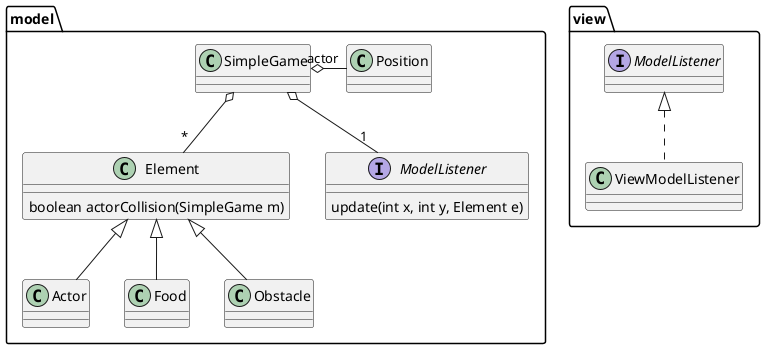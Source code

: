 @startuml

package model {

class Element {
  boolean actorCollision(SimpleGame m)
}
class Actor extends Element
class Food extends Element
class Obstacle extends Element

class SimpleGame

SimpleGame o- "actor" Position

SimpleGame o-- "*" Element

interface ModelListener {
    update(int x, int y, Element e)
}

SimpleGame o-- "1" ModelListener
}

package view {
    class ViewModelListener implements ModelListener
}
@enduml